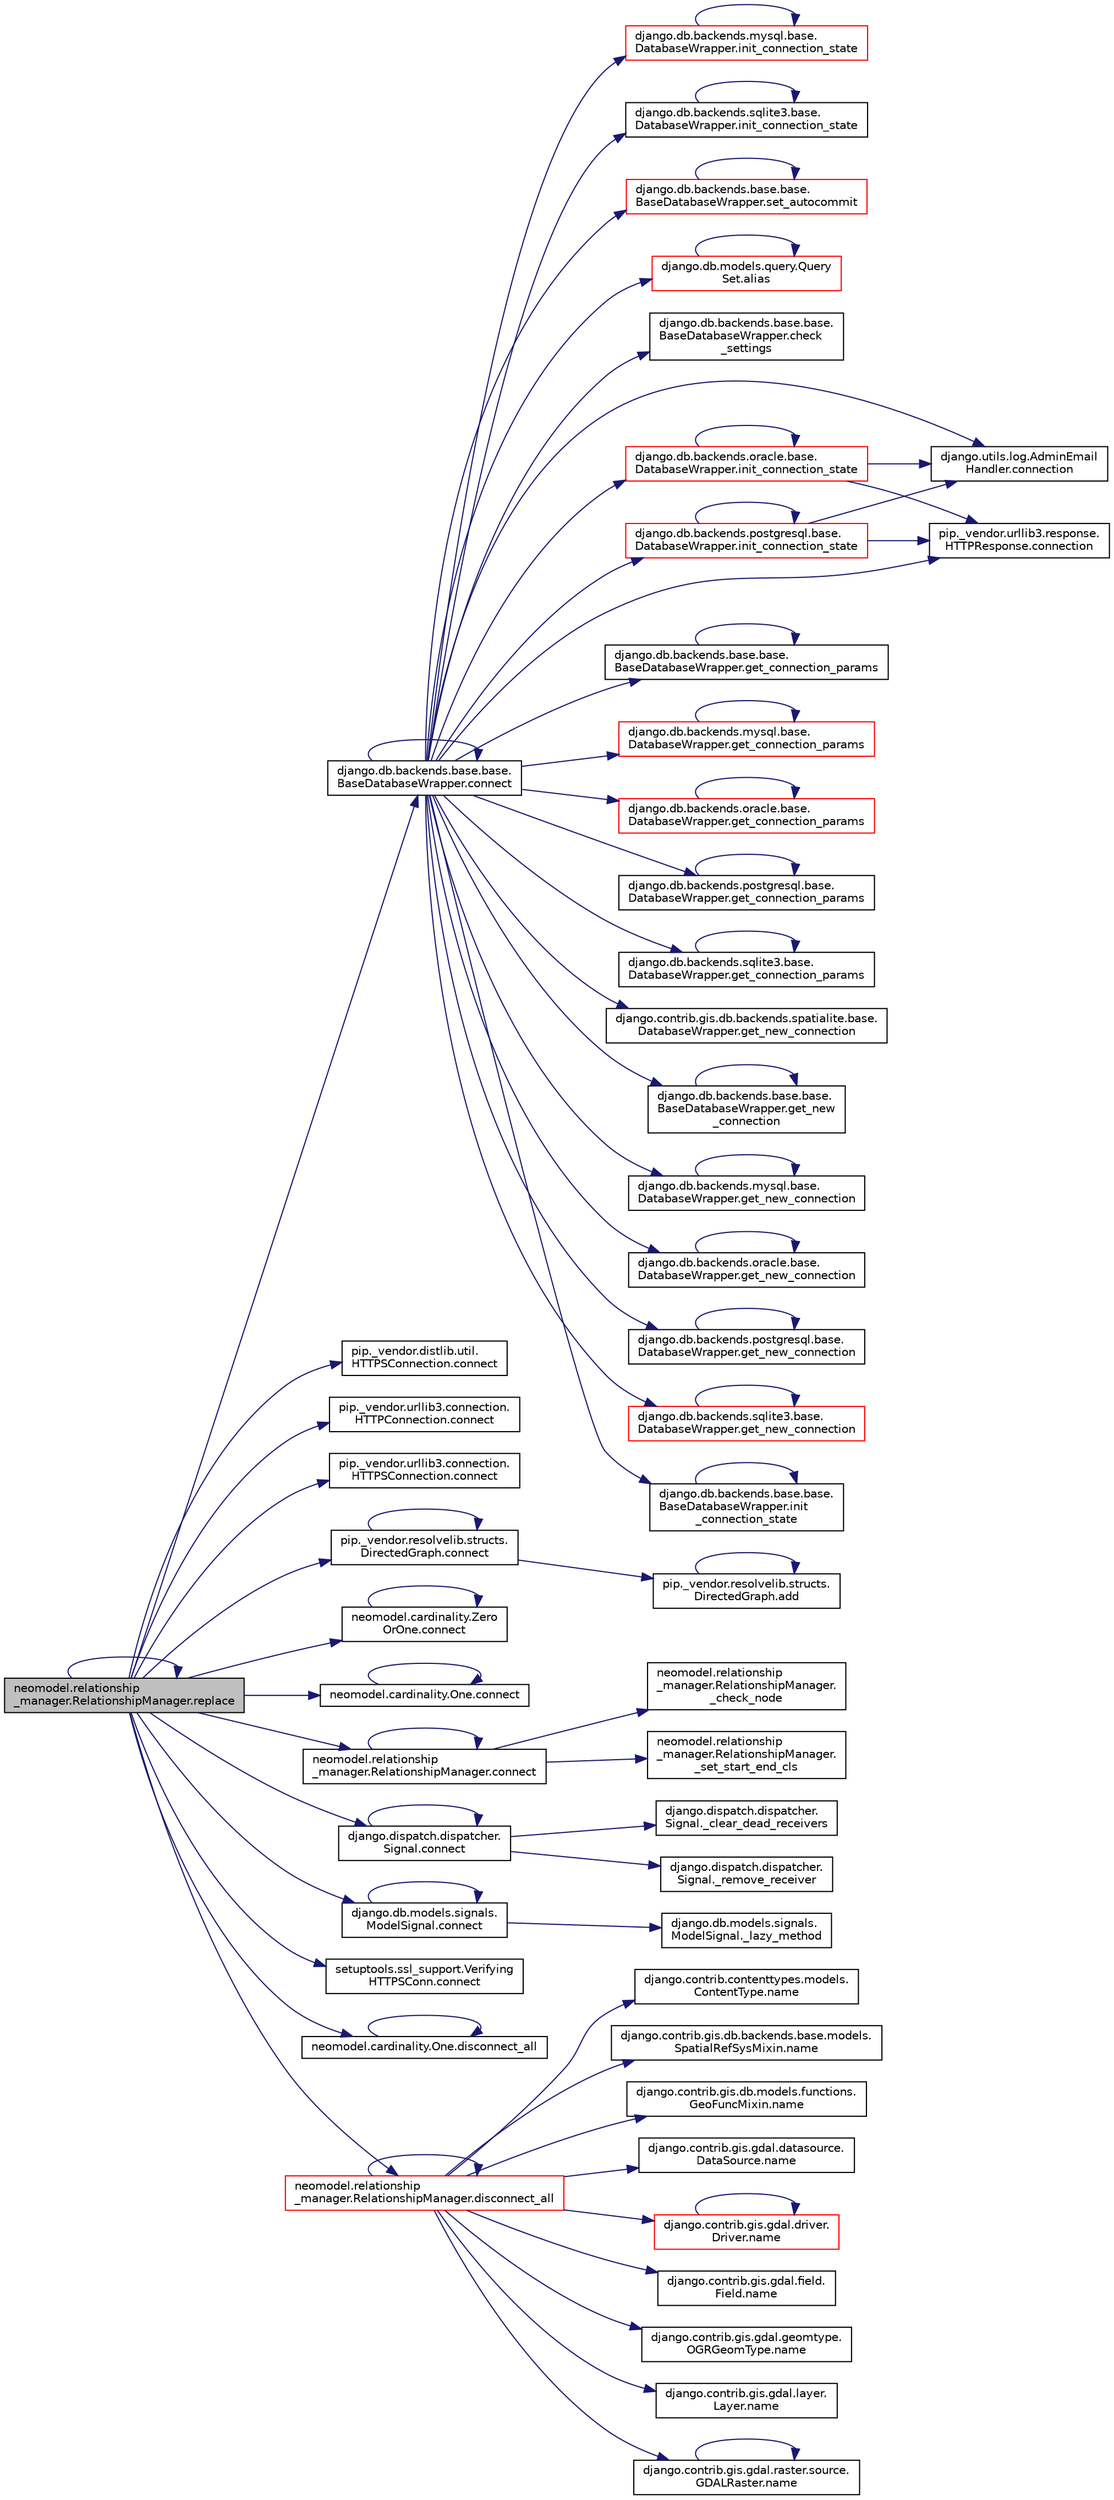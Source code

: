 digraph "neomodel.relationship_manager.RelationshipManager.replace"
{
 // LATEX_PDF_SIZE
  edge [fontname="Helvetica",fontsize="10",labelfontname="Helvetica",labelfontsize="10"];
  node [fontname="Helvetica",fontsize="10",shape=record];
  rankdir="LR";
  Node1 [label="neomodel.relationship\l_manager.RelationshipManager.replace",height=0.2,width=0.4,color="black", fillcolor="grey75", style="filled", fontcolor="black",tooltip=" "];
  Node1 -> Node2 [color="midnightblue",fontsize="10",style="solid",fontname="Helvetica"];
  Node2 [label="django.db.backends.base.base.\lBaseDatabaseWrapper.connect",height=0.2,width=0.4,color="black", fillcolor="white", style="filled",URL="$d2/d62/classdjango_1_1db_1_1backends_1_1base_1_1base_1_1_base_database_wrapper.html#a97b38e17cd35ae4efbe8e27a85a43e2f",tooltip=" "];
  Node2 -> Node3 [color="midnightblue",fontsize="10",style="solid",fontname="Helvetica"];
  Node3 [label="django.db.models.query.Query\lSet.alias",height=0.2,width=0.4,color="red", fillcolor="white", style="filled",URL="$dd/d94/classdjango_1_1db_1_1models_1_1query_1_1_query_set.html#ae5c754fecf7a532768c0e6acd6195f26",tooltip=" "];
  Node3 -> Node3 [color="midnightblue",fontsize="10",style="solid",fontname="Helvetica"];
  Node2 -> Node11 [color="midnightblue",fontsize="10",style="solid",fontname="Helvetica"];
  Node11 [label="django.db.backends.base.base.\lBaseDatabaseWrapper.check\l_settings",height=0.2,width=0.4,color="black", fillcolor="white", style="filled",URL="$d2/d62/classdjango_1_1db_1_1backends_1_1base_1_1base_1_1_base_database_wrapper.html#a4719655d723debc92374c103bb3468b0",tooltip=" "];
  Node2 -> Node2 [color="midnightblue",fontsize="10",style="solid",fontname="Helvetica"];
  Node2 -> Node12 [color="midnightblue",fontsize="10",style="solid",fontname="Helvetica"];
  Node12 [label="django.utils.log.AdminEmail\lHandler.connection",height=0.2,width=0.4,color="black", fillcolor="white", style="filled",URL="$d9/d6a/classdjango_1_1utils_1_1log_1_1_admin_email_handler.html#a07baeac3b7b8c28175cfd3a4a55ba9b5",tooltip=" "];
  Node2 -> Node13 [color="midnightblue",fontsize="10",style="solid",fontname="Helvetica"];
  Node13 [label="pip._vendor.urllib3.response.\lHTTPResponse.connection",height=0.2,width=0.4,color="black", fillcolor="white", style="filled",URL="$dd/d5a/classpip_1_1__vendor_1_1urllib3_1_1response_1_1_h_t_t_p_response.html#a27a88449c366048b39e0a46f78381f1a",tooltip=" "];
  Node2 -> Node14 [color="midnightblue",fontsize="10",style="solid",fontname="Helvetica"];
  Node14 [label="django.db.backends.base.base.\lBaseDatabaseWrapper.get_connection_params",height=0.2,width=0.4,color="black", fillcolor="white", style="filled",URL="$d2/d62/classdjango_1_1db_1_1backends_1_1base_1_1base_1_1_base_database_wrapper.html#a234d438e1a6ce82a4af9642e4583b38d",tooltip=" "];
  Node14 -> Node14 [color="midnightblue",fontsize="10",style="solid",fontname="Helvetica"];
  Node2 -> Node15 [color="midnightblue",fontsize="10",style="solid",fontname="Helvetica"];
  Node15 [label="django.db.backends.mysql.base.\lDatabaseWrapper.get_connection_params",height=0.2,width=0.4,color="red", fillcolor="white", style="filled",URL="$d4/dbe/classdjango_1_1db_1_1backends_1_1mysql_1_1base_1_1_database_wrapper.html#a07b5e33bd8efc56efd22fed00d713624",tooltip=" "];
  Node15 -> Node15 [color="midnightblue",fontsize="10",style="solid",fontname="Helvetica"];
  Node2 -> Node17 [color="midnightblue",fontsize="10",style="solid",fontname="Helvetica"];
  Node17 [label="django.db.backends.oracle.base.\lDatabaseWrapper.get_connection_params",height=0.2,width=0.4,color="red", fillcolor="white", style="filled",URL="$dd/dbf/classdjango_1_1db_1_1backends_1_1oracle_1_1base_1_1_database_wrapper.html#a42b4d7e512b27f7199b62d19a5c955f2",tooltip=" "];
  Node17 -> Node17 [color="midnightblue",fontsize="10",style="solid",fontname="Helvetica"];
  Node2 -> Node18 [color="midnightblue",fontsize="10",style="solid",fontname="Helvetica"];
  Node18 [label="django.db.backends.postgresql.base.\lDatabaseWrapper.get_connection_params",height=0.2,width=0.4,color="black", fillcolor="white", style="filled",URL="$de/d94/classdjango_1_1db_1_1backends_1_1postgresql_1_1base_1_1_database_wrapper.html#a8f700218a2a81c2d7c1cd0adac16d7fa",tooltip=" "];
  Node18 -> Node18 [color="midnightblue",fontsize="10",style="solid",fontname="Helvetica"];
  Node2 -> Node19 [color="midnightblue",fontsize="10",style="solid",fontname="Helvetica"];
  Node19 [label="django.db.backends.sqlite3.base.\lDatabaseWrapper.get_connection_params",height=0.2,width=0.4,color="black", fillcolor="white", style="filled",URL="$d9/dfe/classdjango_1_1db_1_1backends_1_1sqlite3_1_1base_1_1_database_wrapper.html#a593897ae28f0ba04b8f51df79eb60067",tooltip=" "];
  Node19 -> Node19 [color="midnightblue",fontsize="10",style="solid",fontname="Helvetica"];
  Node2 -> Node20 [color="midnightblue",fontsize="10",style="solid",fontname="Helvetica"];
  Node20 [label="django.contrib.gis.db.backends.spatialite.base.\lDatabaseWrapper.get_new_connection",height=0.2,width=0.4,color="black", fillcolor="white", style="filled",URL="$d7/dfe/classdjango_1_1contrib_1_1gis_1_1db_1_1backends_1_1spatialite_1_1base_1_1_database_wrapper.html#a7e771d20d3497b8dff3d0b595ff915f0",tooltip=" "];
  Node2 -> Node21 [color="midnightblue",fontsize="10",style="solid",fontname="Helvetica"];
  Node21 [label="django.db.backends.base.base.\lBaseDatabaseWrapper.get_new\l_connection",height=0.2,width=0.4,color="black", fillcolor="white", style="filled",URL="$d2/d62/classdjango_1_1db_1_1backends_1_1base_1_1base_1_1_base_database_wrapper.html#a0a487b4ed2e268924de4b5bee31d4b69",tooltip=" "];
  Node21 -> Node21 [color="midnightblue",fontsize="10",style="solid",fontname="Helvetica"];
  Node2 -> Node22 [color="midnightblue",fontsize="10",style="solid",fontname="Helvetica"];
  Node22 [label="django.db.backends.mysql.base.\lDatabaseWrapper.get_new_connection",height=0.2,width=0.4,color="black", fillcolor="white", style="filled",URL="$d4/dbe/classdjango_1_1db_1_1backends_1_1mysql_1_1base_1_1_database_wrapper.html#a8c723fd70a94c55d1cced48c46d89d27",tooltip=" "];
  Node22 -> Node22 [color="midnightblue",fontsize="10",style="solid",fontname="Helvetica"];
  Node2 -> Node23 [color="midnightblue",fontsize="10",style="solid",fontname="Helvetica"];
  Node23 [label="django.db.backends.oracle.base.\lDatabaseWrapper.get_new_connection",height=0.2,width=0.4,color="black", fillcolor="white", style="filled",URL="$dd/dbf/classdjango_1_1db_1_1backends_1_1oracle_1_1base_1_1_database_wrapper.html#a70d3d87b74bbba2e6547684f415f9c07",tooltip=" "];
  Node23 -> Node23 [color="midnightblue",fontsize="10",style="solid",fontname="Helvetica"];
  Node2 -> Node24 [color="midnightblue",fontsize="10",style="solid",fontname="Helvetica"];
  Node24 [label="django.db.backends.postgresql.base.\lDatabaseWrapper.get_new_connection",height=0.2,width=0.4,color="black", fillcolor="white", style="filled",URL="$de/d94/classdjango_1_1db_1_1backends_1_1postgresql_1_1base_1_1_database_wrapper.html#a1caac955dcd7521571e0bdd8167291d6",tooltip=" "];
  Node24 -> Node24 [color="midnightblue",fontsize="10",style="solid",fontname="Helvetica"];
  Node2 -> Node25 [color="midnightblue",fontsize="10",style="solid",fontname="Helvetica"];
  Node25 [label="django.db.backends.sqlite3.base.\lDatabaseWrapper.get_new_connection",height=0.2,width=0.4,color="red", fillcolor="white", style="filled",URL="$d9/dfe/classdjango_1_1db_1_1backends_1_1sqlite3_1_1base_1_1_database_wrapper.html#a384a3c16724a1b157f21debc28cfd928",tooltip=" "];
  Node25 -> Node25 [color="midnightblue",fontsize="10",style="solid",fontname="Helvetica"];
  Node2 -> Node29 [color="midnightblue",fontsize="10",style="solid",fontname="Helvetica"];
  Node29 [label="django.db.backends.base.base.\lBaseDatabaseWrapper.init\l_connection_state",height=0.2,width=0.4,color="black", fillcolor="white", style="filled",URL="$d2/d62/classdjango_1_1db_1_1backends_1_1base_1_1base_1_1_base_database_wrapper.html#ac8e6b55535a33b4b8cb0029ec6f90446",tooltip=" "];
  Node29 -> Node29 [color="midnightblue",fontsize="10",style="solid",fontname="Helvetica"];
  Node2 -> Node30 [color="midnightblue",fontsize="10",style="solid",fontname="Helvetica"];
  Node30 [label="django.db.backends.mysql.base.\lDatabaseWrapper.init_connection_state",height=0.2,width=0.4,color="red", fillcolor="white", style="filled",URL="$d4/dbe/classdjango_1_1db_1_1backends_1_1mysql_1_1base_1_1_database_wrapper.html#a9cf3b59d7bf9ab24329de3dfd10a87e1",tooltip=" "];
  Node30 -> Node30 [color="midnightblue",fontsize="10",style="solid",fontname="Helvetica"];
  Node2 -> Node38 [color="midnightblue",fontsize="10",style="solid",fontname="Helvetica"];
  Node38 [label="django.db.backends.oracle.base.\lDatabaseWrapper.init_connection_state",height=0.2,width=0.4,color="red", fillcolor="white", style="filled",URL="$dd/dbf/classdjango_1_1db_1_1backends_1_1oracle_1_1base_1_1_database_wrapper.html#a7904bf3930a0945d33d0cb148c265fe1",tooltip=" "];
  Node38 -> Node12 [color="midnightblue",fontsize="10",style="solid",fontname="Helvetica"];
  Node38 -> Node13 [color="midnightblue",fontsize="10",style="solid",fontname="Helvetica"];
  Node38 -> Node38 [color="midnightblue",fontsize="10",style="solid",fontname="Helvetica"];
  Node2 -> Node104 [color="midnightblue",fontsize="10",style="solid",fontname="Helvetica"];
  Node104 [label="django.db.backends.postgresql.base.\lDatabaseWrapper.init_connection_state",height=0.2,width=0.4,color="red", fillcolor="white", style="filled",URL="$de/d94/classdjango_1_1db_1_1backends_1_1postgresql_1_1base_1_1_database_wrapper.html#a3d6e4558826873db2e8727c97af482ca",tooltip=" "];
  Node104 -> Node12 [color="midnightblue",fontsize="10",style="solid",fontname="Helvetica"];
  Node104 -> Node13 [color="midnightblue",fontsize="10",style="solid",fontname="Helvetica"];
  Node104 -> Node104 [color="midnightblue",fontsize="10",style="solid",fontname="Helvetica"];
  Node2 -> Node108 [color="midnightblue",fontsize="10",style="solid",fontname="Helvetica"];
  Node108 [label="django.db.backends.sqlite3.base.\lDatabaseWrapper.init_connection_state",height=0.2,width=0.4,color="black", fillcolor="white", style="filled",URL="$d9/dfe/classdjango_1_1db_1_1backends_1_1sqlite3_1_1base_1_1_database_wrapper.html#ac91b61df052371f2cbc99f56d3dd2772",tooltip=" "];
  Node108 -> Node108 [color="midnightblue",fontsize="10",style="solid",fontname="Helvetica"];
  Node2 -> Node109 [color="midnightblue",fontsize="10",style="solid",fontname="Helvetica"];
  Node109 [label="django.db.backends.base.base.\lBaseDatabaseWrapper.set_autocommit",height=0.2,width=0.4,color="red", fillcolor="white", style="filled",URL="$d2/d62/classdjango_1_1db_1_1backends_1_1base_1_1base_1_1_base_database_wrapper.html#a110a47e3ab20b12ccdc8a8b9219def9d",tooltip=" "];
  Node109 -> Node109 [color="midnightblue",fontsize="10",style="solid",fontname="Helvetica"];
  Node1 -> Node82 [color="midnightblue",fontsize="10",style="solid",fontname="Helvetica"];
  Node82 [label="pip._vendor.distlib.util.\lHTTPSConnection.connect",height=0.2,width=0.4,color="black", fillcolor="white", style="filled",URL="$dd/ddf/classpip_1_1__vendor_1_1distlib_1_1util_1_1_h_t_t_p_s_connection.html#a75ddf67a0040ad93ebdec7d157e42273",tooltip=" "];
  Node1 -> Node83 [color="midnightblue",fontsize="10",style="solid",fontname="Helvetica"];
  Node83 [label="pip._vendor.urllib3.connection.\lHTTPConnection.connect",height=0.2,width=0.4,color="black", fillcolor="white", style="filled",URL="$d2/d75/classpip_1_1__vendor_1_1urllib3_1_1connection_1_1_h_t_t_p_connection.html#a303347a3223952a6860e9d3ae44a2ba3",tooltip=" "];
  Node1 -> Node84 [color="midnightblue",fontsize="10",style="solid",fontname="Helvetica"];
  Node84 [label="pip._vendor.urllib3.connection.\lHTTPSConnection.connect",height=0.2,width=0.4,color="black", fillcolor="white", style="filled",URL="$d9/d5c/classpip_1_1__vendor_1_1urllib3_1_1connection_1_1_h_t_t_p_s_connection.html#a1fb7066192211cdea75a0322341c46a3",tooltip=" "];
  Node1 -> Node86 [color="midnightblue",fontsize="10",style="solid",fontname="Helvetica"];
  Node86 [label="pip._vendor.resolvelib.structs.\lDirectedGraph.connect",height=0.2,width=0.4,color="black", fillcolor="white", style="filled",URL="$df/de0/classpip_1_1__vendor_1_1resolvelib_1_1structs_1_1_directed_graph.html#a2da7b0968105a257ecc64afea06a1754",tooltip=" "];
  Node86 -> Node87 [color="midnightblue",fontsize="10",style="solid",fontname="Helvetica"];
  Node87 [label="pip._vendor.resolvelib.structs.\lDirectedGraph.add",height=0.2,width=0.4,color="black", fillcolor="white", style="filled",URL="$df/de0/classpip_1_1__vendor_1_1resolvelib_1_1structs_1_1_directed_graph.html#a265181f1e6893b0836a8f01b10ac3a62",tooltip=" "];
  Node87 -> Node87 [color="midnightblue",fontsize="10",style="solid",fontname="Helvetica"];
  Node86 -> Node86 [color="midnightblue",fontsize="10",style="solid",fontname="Helvetica"];
  Node1 -> Node88 [color="midnightblue",fontsize="10",style="solid",fontname="Helvetica"];
  Node88 [label="neomodel.cardinality.Zero\lOrOne.connect",height=0.2,width=0.4,color="black", fillcolor="white", style="filled",URL="$d5/d0d/classneomodel_1_1cardinality_1_1_zero_or_one.html#a33b63af39217c10f5028a19d704b1f01",tooltip=" "];
  Node88 -> Node88 [color="midnightblue",fontsize="10",style="solid",fontname="Helvetica"];
  Node1 -> Node89 [color="midnightblue",fontsize="10",style="solid",fontname="Helvetica"];
  Node89 [label="neomodel.cardinality.One.connect",height=0.2,width=0.4,color="black", fillcolor="white", style="filled",URL="$dc/d3f/classneomodel_1_1cardinality_1_1_one.html#ad7a5b8203cadc54c9476f372b5c23b42",tooltip=" "];
  Node89 -> Node89 [color="midnightblue",fontsize="10",style="solid",fontname="Helvetica"];
  Node1 -> Node90 [color="midnightblue",fontsize="10",style="solid",fontname="Helvetica"];
  Node90 [label="neomodel.relationship\l_manager.RelationshipManager.connect",height=0.2,width=0.4,color="black", fillcolor="white", style="filled",URL="$d0/dde/classneomodel_1_1relationship__manager_1_1_relationship_manager.html#a6e6872ff73c4ee14162cf45763ca85ac",tooltip=" "];
  Node90 -> Node91 [color="midnightblue",fontsize="10",style="solid",fontname="Helvetica"];
  Node91 [label="neomodel.relationship\l_manager.RelationshipManager.\l_check_node",height=0.2,width=0.4,color="black", fillcolor="white", style="filled",URL="$d0/dde/classneomodel_1_1relationship__manager_1_1_relationship_manager.html#a3f2ec7f1d17306a0fd04809cbc9168cb",tooltip=" "];
  Node90 -> Node92 [color="midnightblue",fontsize="10",style="solid",fontname="Helvetica"];
  Node92 [label="neomodel.relationship\l_manager.RelationshipManager.\l_set_start_end_cls",height=0.2,width=0.4,color="black", fillcolor="white", style="filled",URL="$d0/dde/classneomodel_1_1relationship__manager_1_1_relationship_manager.html#a619ff5dfe5edb22e9f5b6fc01078d513",tooltip=" "];
  Node90 -> Node90 [color="midnightblue",fontsize="10",style="solid",fontname="Helvetica"];
  Node1 -> Node93 [color="midnightblue",fontsize="10",style="solid",fontname="Helvetica"];
  Node93 [label="django.dispatch.dispatcher.\lSignal.connect",height=0.2,width=0.4,color="black", fillcolor="white", style="filled",URL="$d0/d86/classdjango_1_1dispatch_1_1dispatcher_1_1_signal.html#af13c4c74992404e5e66f4660172c6811",tooltip=" "];
  Node93 -> Node94 [color="midnightblue",fontsize="10",style="solid",fontname="Helvetica"];
  Node94 [label="django.dispatch.dispatcher.\lSignal._clear_dead_receivers",height=0.2,width=0.4,color="black", fillcolor="white", style="filled",URL="$d0/d86/classdjango_1_1dispatch_1_1dispatcher_1_1_signal.html#af4a3308ea1683ab8298ed907b9ad05d8",tooltip=" "];
  Node93 -> Node95 [color="midnightblue",fontsize="10",style="solid",fontname="Helvetica"];
  Node95 [label="django.dispatch.dispatcher.\lSignal._remove_receiver",height=0.2,width=0.4,color="black", fillcolor="white", style="filled",URL="$d0/d86/classdjango_1_1dispatch_1_1dispatcher_1_1_signal.html#a2a4993b7f620a2dc72da923dbcd79f9c",tooltip=" "];
  Node93 -> Node93 [color="midnightblue",fontsize="10",style="solid",fontname="Helvetica"];
  Node1 -> Node96 [color="midnightblue",fontsize="10",style="solid",fontname="Helvetica"];
  Node96 [label="django.db.models.signals.\lModelSignal.connect",height=0.2,width=0.4,color="black", fillcolor="white", style="filled",URL="$d2/d25/classdjango_1_1db_1_1models_1_1signals_1_1_model_signal.html#abf54fb0b53faee8a34d2e85cebacbd17",tooltip=" "];
  Node96 -> Node97 [color="midnightblue",fontsize="10",style="solid",fontname="Helvetica"];
  Node97 [label="django.db.models.signals.\lModelSignal._lazy_method",height=0.2,width=0.4,color="black", fillcolor="white", style="filled",URL="$d2/d25/classdjango_1_1db_1_1models_1_1signals_1_1_model_signal.html#a93ea9cb4511c209bb00c572a33ccd6fc",tooltip=" "];
  Node96 -> Node96 [color="midnightblue",fontsize="10",style="solid",fontname="Helvetica"];
  Node1 -> Node85 [color="midnightblue",fontsize="10",style="solid",fontname="Helvetica"];
  Node85 [label="setuptools.ssl_support.Verifying\lHTTPSConn.connect",height=0.2,width=0.4,color="black", fillcolor="white", style="filled",URL="$d4/d5b/classsetuptools_1_1ssl__support_1_1_verifying_h_t_t_p_s_conn.html#ae94eaf957f5f53affea22841e03c703b",tooltip=" "];
  Node1 -> Node117 [color="midnightblue",fontsize="10",style="solid",fontname="Helvetica"];
  Node117 [label="neomodel.cardinality.One.disconnect_all",height=0.2,width=0.4,color="black", fillcolor="white", style="filled",URL="$dc/d3f/classneomodel_1_1cardinality_1_1_one.html#a93a8d8cad525724434cefe9bee04cfa9",tooltip=" "];
  Node117 -> Node117 [color="midnightblue",fontsize="10",style="solid",fontname="Helvetica"];
  Node1 -> Node118 [color="midnightblue",fontsize="10",style="solid",fontname="Helvetica"];
  Node118 [label="neomodel.relationship\l_manager.RelationshipManager.disconnect_all",height=0.2,width=0.4,color="red", fillcolor="white", style="filled",URL="$d0/dde/classneomodel_1_1relationship__manager_1_1_relationship_manager.html#aa129b00320c6a2b37f7c367dbff94fd6",tooltip=" "];
  Node118 -> Node118 [color="midnightblue",fontsize="10",style="solid",fontname="Helvetica"];
  Node118 -> Node119 [color="midnightblue",fontsize="10",style="solid",fontname="Helvetica"];
  Node119 [label="django.contrib.contenttypes.models.\lContentType.name",height=0.2,width=0.4,color="black", fillcolor="white", style="filled",URL="$d6/d20/classdjango_1_1contrib_1_1contenttypes_1_1models_1_1_content_type.html#a1577e45d8940ca8ce7032df05c0920f1",tooltip=" "];
  Node118 -> Node120 [color="midnightblue",fontsize="10",style="solid",fontname="Helvetica"];
  Node120 [label="django.contrib.gis.db.backends.base.models.\lSpatialRefSysMixin.name",height=0.2,width=0.4,color="black", fillcolor="white", style="filled",URL="$d5/d73/classdjango_1_1contrib_1_1gis_1_1db_1_1backends_1_1base_1_1models_1_1_spatial_ref_sys_mixin.html#a502460564fa7a935d8bb5aea6cbce4b9",tooltip=" "];
  Node118 -> Node121 [color="midnightblue",fontsize="10",style="solid",fontname="Helvetica"];
  Node121 [label="django.contrib.gis.db.models.functions.\lGeoFuncMixin.name",height=0.2,width=0.4,color="black", fillcolor="white", style="filled",URL="$d4/d5c/classdjango_1_1contrib_1_1gis_1_1db_1_1models_1_1functions_1_1_geo_func_mixin.html#a9a6993ec9126211670ca7087359b8c6a",tooltip=" "];
  Node118 -> Node122 [color="midnightblue",fontsize="10",style="solid",fontname="Helvetica"];
  Node122 [label="django.contrib.gis.gdal.datasource.\lDataSource.name",height=0.2,width=0.4,color="black", fillcolor="white", style="filled",URL="$db/d7b/classdjango_1_1contrib_1_1gis_1_1gdal_1_1datasource_1_1_data_source.html#af2cbfd1f4ceeb82b6f7c29a705555d8e",tooltip=" "];
  Node118 -> Node123 [color="midnightblue",fontsize="10",style="solid",fontname="Helvetica"];
  Node123 [label="django.contrib.gis.gdal.driver.\lDriver.name",height=0.2,width=0.4,color="red", fillcolor="white", style="filled",URL="$d5/df2/classdjango_1_1contrib_1_1gis_1_1gdal_1_1driver_1_1_driver.html#ab25b5eea93459ca8e05dc329ef537f1b",tooltip=" "];
  Node123 -> Node123 [color="midnightblue",fontsize="10",style="solid",fontname="Helvetica"];
  Node118 -> Node125 [color="midnightblue",fontsize="10",style="solid",fontname="Helvetica"];
  Node125 [label="django.contrib.gis.gdal.field.\lField.name",height=0.2,width=0.4,color="black", fillcolor="white", style="filled",URL="$d8/d65/classdjango_1_1contrib_1_1gis_1_1gdal_1_1field_1_1_field.html#a52ccad95ad1a0fae1ef80beb9a6c838b",tooltip=" "];
  Node118 -> Node126 [color="midnightblue",fontsize="10",style="solid",fontname="Helvetica"];
  Node126 [label="django.contrib.gis.gdal.geomtype.\lOGRGeomType.name",height=0.2,width=0.4,color="black", fillcolor="white", style="filled",URL="$dc/d9c/classdjango_1_1contrib_1_1gis_1_1gdal_1_1geomtype_1_1_o_g_r_geom_type.html#a80a6f16d4e7014ca3adac92432f148b2",tooltip=" "];
  Node118 -> Node127 [color="midnightblue",fontsize="10",style="solid",fontname="Helvetica"];
  Node127 [label="django.contrib.gis.gdal.layer.\lLayer.name",height=0.2,width=0.4,color="black", fillcolor="white", style="filled",URL="$d9/d84/classdjango_1_1contrib_1_1gis_1_1gdal_1_1layer_1_1_layer.html#a64c4f09deeb5dd93a1f82a986e090581",tooltip=" "];
  Node118 -> Node128 [color="midnightblue",fontsize="10",style="solid",fontname="Helvetica"];
  Node128 [label="django.contrib.gis.gdal.raster.source.\lGDALRaster.name",height=0.2,width=0.4,color="black", fillcolor="white", style="filled",URL="$db/dff/classdjango_1_1contrib_1_1gis_1_1gdal_1_1raster_1_1source_1_1_g_d_a_l_raster.html#adc147e651b853c17a0d6abe3be9da7a9",tooltip=" "];
  Node128 -> Node128 [color="midnightblue",fontsize="10",style="solid",fontname="Helvetica"];
  Node1 -> Node1 [color="midnightblue",fontsize="10",style="solid",fontname="Helvetica"];
}
